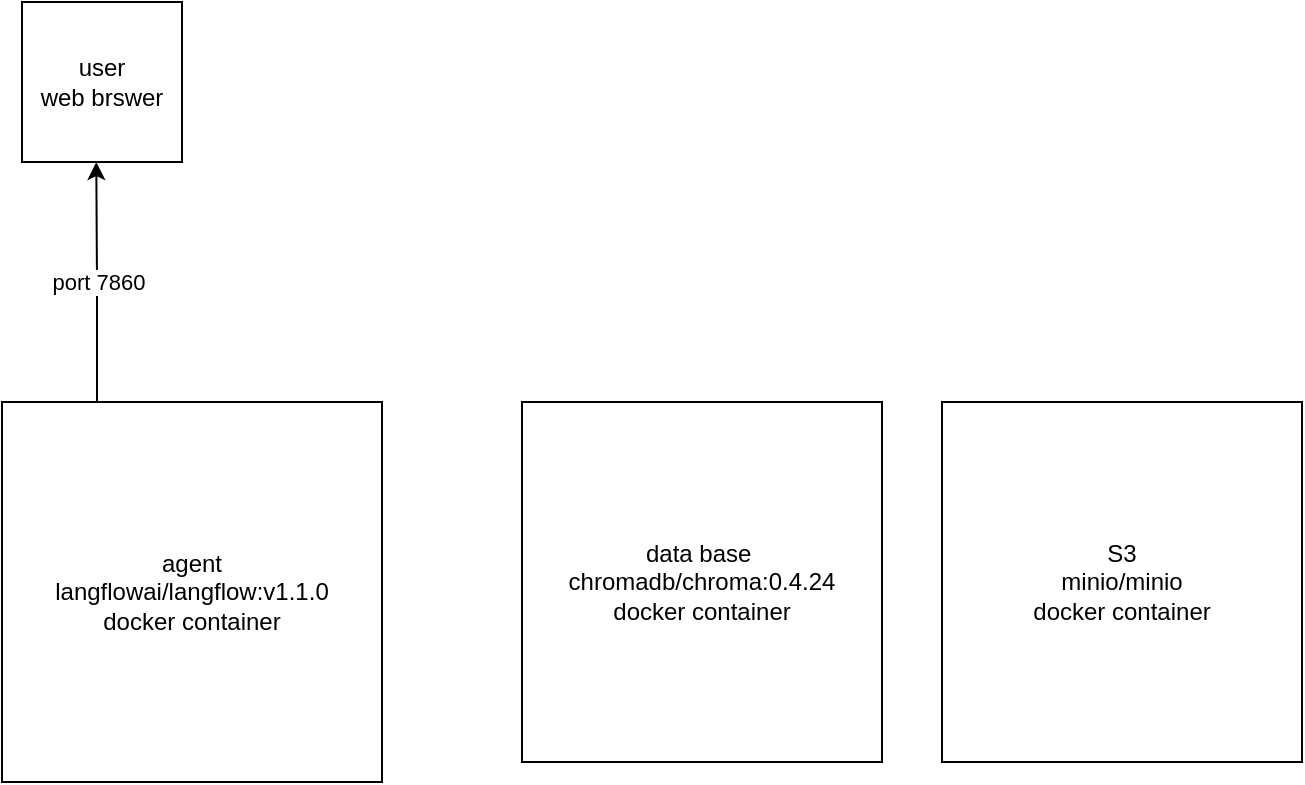 <mxfile version="24.9.0">
  <diagram name="Page-1" id="b20Qhw7FhkVzX8Fbugi0">
    <mxGraphModel dx="1500" dy="796" grid="1" gridSize="10" guides="1" tooltips="1" connect="1" arrows="1" fold="1" page="1" pageScale="1" pageWidth="850" pageHeight="1100" math="0" shadow="0">
      <root>
        <mxCell id="0" />
        <mxCell id="1" parent="0" />
        <mxCell id="vtm2nRPaWKQbJtNB99SM-3" value="port 7860" style="edgeStyle=orthogonalEdgeStyle;rounded=0;orthogonalLoop=1;jettySize=auto;html=1;exitX=0.25;exitY=0;exitDx=0;exitDy=0;" edge="1" parent="1" source="vtm2nRPaWKQbJtNB99SM-1">
          <mxGeometry relative="1" as="geometry">
            <mxPoint x="147.143" y="200" as="targetPoint" />
          </mxGeometry>
        </mxCell>
        <mxCell id="vtm2nRPaWKQbJtNB99SM-1" value="agent&lt;br&gt;langflowai/langflow:v1.1.0&lt;br&gt;&lt;div&gt;docker container&lt;/div&gt;" style="whiteSpace=wrap;html=1;aspect=fixed;" vertex="1" parent="1">
          <mxGeometry x="100" y="320" width="190" height="190" as="geometry" />
        </mxCell>
        <mxCell id="vtm2nRPaWKQbJtNB99SM-4" value="&lt;div&gt;user&lt;/div&gt;web brswer" style="whiteSpace=wrap;html=1;aspect=fixed;" vertex="1" parent="1">
          <mxGeometry x="110" y="120" width="80" height="80" as="geometry" />
        </mxCell>
        <mxCell id="vtm2nRPaWKQbJtNB99SM-5" value="data base&amp;nbsp;&lt;div&gt;chromadb/chroma:0.4.24&lt;div&gt;docker container&lt;/div&gt;&lt;/div&gt;" style="whiteSpace=wrap;html=1;aspect=fixed;" vertex="1" parent="1">
          <mxGeometry x="360" y="320" width="180" height="180" as="geometry" />
        </mxCell>
        <mxCell id="vtm2nRPaWKQbJtNB99SM-8" value="S3&lt;div&gt;minio/minio&lt;/div&gt;&lt;div&gt;docker container&lt;/div&gt;" style="whiteSpace=wrap;html=1;aspect=fixed;" vertex="1" parent="1">
          <mxGeometry x="570" y="320" width="180" height="180" as="geometry" />
        </mxCell>
      </root>
    </mxGraphModel>
  </diagram>
</mxfile>
